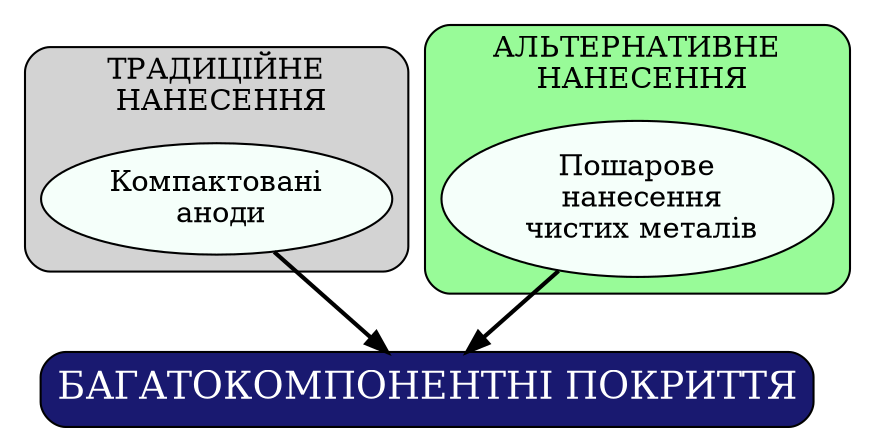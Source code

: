 digraph G{
node[color="black", fillcolor="red",fontcolor="black",fontsize=14, style=filled];
edge[color="black",fontcolor="blue",fontsize=12];

CA[label="Компактовані\n аноди", fillcolor="mintcream"]
LA[label="Пошарове\n нанесення\n чистих металів", fillcolor="mintcream"]
S[label="БАГАТОКОМПОНЕНТНІ ПОКРИТТЯ",fontsize=18, shape="rectangle",style="rounded,filled", fillcolor="midnightblue", fontcolor="white"]

subgraph cluster_0 {shape="rectangle";style="filled,rounded"; fillcolor="lightgrey";
    label="ТРАДИЦІЙНЕ\n НАНЕСЕННЯ"; 
	CA
}
subgraph cluster_1 {shape="rectangle"; style="rounded";style="filled,rounded"; fillcolor="palegreen";
    label="АЛЬТЕРНАТИВНЕ\n НАНЕСЕННЯ"; 
	LA
} 
CA ->  S[style="bold"]
LA -> S[style="bold"]
}
